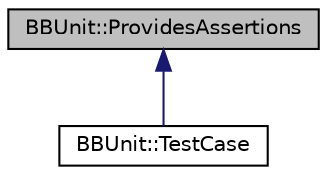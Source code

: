 digraph "BBUnit::ProvidesAssertions"
{
 // LATEX_PDF_SIZE
  edge [fontname="Helvetica",fontsize="10",labelfontname="Helvetica",labelfontsize="10"];
  node [fontname="Helvetica",fontsize="10",shape=record];
  Node1 [label="BBUnit::ProvidesAssertions",height=0.2,width=0.4,color="black", fillcolor="grey75", style="filled", fontcolor="black",tooltip=" "];
  Node1 -> Node2 [dir="back",color="midnightblue",fontsize="10",style="solid",fontname="Helvetica"];
  Node2 [label="BBUnit::TestCase",height=0.2,width=0.4,color="black", fillcolor="white", style="filled",URL="$classBBUnit_1_1TestCase.html",tooltip=" "];
}
